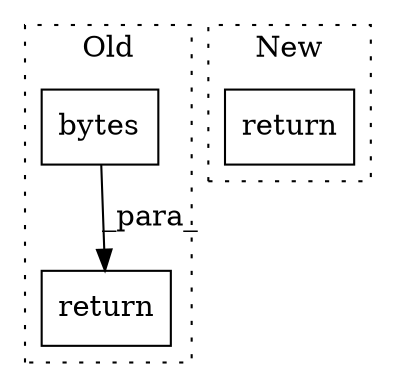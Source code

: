 digraph G {
subgraph cluster0 {
1 [label="bytes" a="32" s="990" l="7" shape="box"];
3 [label="return" a="41" s="983" l="7" shape="box"];
label = "Old";
style="dotted";
}
subgraph cluster1 {
2 [label="return" a="41" s="980" l="7" shape="box"];
label = "New";
style="dotted";
}
1 -> 3 [label="_para_"];
}